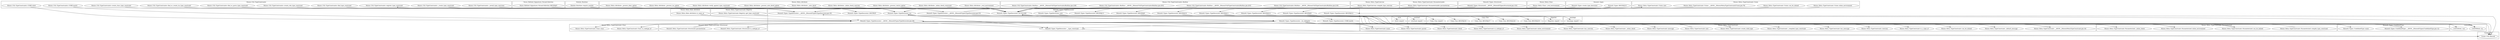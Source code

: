 digraph {
graph [overlap=false]
subgraph cluster_Moose_Meta_TypeConstraint_Parameterized {
	label="Moose::Meta::TypeConstraint::Parameterized";
	"Moose::Meta::TypeConstraint::Parameterized::compile_type_constraint";
	"Moose::Meta::TypeConstraint::Parameterized::_inline_check";
	"Moose::Meta::TypeConstraint::Parameterized::can_be_inlined";
	"Moose::Meta::TypeConstraint::Parameterized::inline_environment";
}
subgraph cluster_Scalar_Util {
	label="Scalar::Util";
	"Scalar::Util::blessed";
}
subgraph cluster_UNIVERSAL {
	label="UNIVERSAL";
	"UNIVERSAL::isa";
	"UNIVERSAL::can";
}
subgraph cluster_Moose_Meta_Class {
	label="Moose::Meta::Class";
	"Moose::Meta::Class::_eval_environment";
}
subgraph cluster_MooseX_Types {
	label="MooseX::Types";
	"MooseX::Types::create_type_decorator";
	"MooseX::Types::BEGIN@10";
}
subgraph cluster_warnings {
	label="warnings";
	"warnings::import";
}
subgraph cluster_MooseX_Types_TypeDecorator {
	label="MooseX::Types::TypeDecorator";
	"MooseX::Types::TypeDecorator::_try_delegate";
	"MooseX::Types::TypeDecorator::BEGIN@8";
	"MooseX::Types::TypeDecorator::__type_constraint";
	"MooseX::Types::TypeDecorator::BEGIN@16";
	"MooseX::Types::TypeDecorator::__ANON__[MooseX/Types/TypeDecorator.pm:53]";
	"MooseX::Types::TypeDecorator::BEGIN@11";
	"MooseX::Types::TypeDecorator::BEGIN@13";
	"MooseX::Types::TypeDecorator::CORE:match";
	"MooseX::Types::TypeDecorator::BEGIN@14";
	"MooseX::Types::TypeDecorator::BEGIN@9";
	"MooseX::Types::TypeDecorator::BEGIN@12";
	"MooseX::Types::TypeDecorator::DESTROY";
	"MooseX::Types::TypeDecorator::isa";
	"MooseX::Types::TypeDecorator::__ANON__[MooseX/Types/TypeDecorator.pm:29]";
	"MooseX::Types::TypeDecorator::new";
	"MooseX::Types::TypeDecorator::AUTOLOAD";
	"MooseX::Types::TypeDecorator::__ANON__[MooseX/Types/TypeDecorator.pm:30]";
}
subgraph cluster_Parse_Method_Signatures_ParamCollection {
	label="Parse::Method::Signatures::ParamCollection";
	"Parse::Method::Signatures::ParamCollection::BEGIN@5";
}
subgraph cluster_Moose_Meta_TypeConstraint_Registry {
	label="Moose::Meta::TypeConstraint::Registry";
	"Moose::Meta::TypeConstraint::Registry::get_type_constraint";
}
subgraph cluster_Module_Runtime {
	label="Module::Runtime";
	"Module::Runtime::require_module";
}
subgraph cluster_Exporter {
	label="Exporter";
	"Exporter::import";
}
subgraph cluster_Moose_Meta_Attribute {
	label="Moose::Meta::Attribute";
	"Moose::Meta::Attribute::verify_against_type_constraint";
	"Moose::Meta::Attribute::_eval_environment";
	"Moose::Meta::Attribute::_inline_check_constraint";
	"Moose::Meta::Attribute::_process_coerce_option";
	"Moose::Meta::Attribute::_inline_check_coercion";
	"Moose::Meta::Attribute::_process_isa_option";
	"Moose::Meta::Attribute::_auto_deref";
	"Moose::Meta::Attribute::_process_auto_deref_option";
	"Moose::Meta::Attribute::_process_does_option";
}
subgraph cluster_MooseX_Meta_TypeConstraint_Structured {
	label="MooseX::Meta::TypeConstraint::Structured";
	"MooseX::Meta::TypeConstraint::Structured::is_subtype_of";
	"MooseX::Meta::TypeConstraint::Structured::parameterize";
}
subgraph cluster_Moose_Util_TypeConstraints_Builtins {
	label="Moose::Util::TypeConstraints::Builtins";
	"Moose::Util::TypeConstraints::Builtins::__ANON__[Moose/Util/TypeConstraints/Builtins.pm:203]";
	"Moose::Util::TypeConstraints::Builtins::__ANON__[Moose/Util/TypeConstraints/Builtins.pm:253]";
	"Moose::Util::TypeConstraints::Builtins::__ANON__[Moose/Util/TypeConstraints/Builtins.pm:238]";
	"Moose::Util::TypeConstraints::Builtins::__ANON__[Moose/Util/TypeConstraints/Builtins.pm:218]";
}
subgraph cluster_Moose_Meta_TypeConstraint_Union {
	label="Moose::Meta::TypeConstraint::Union";
	"Moose::Meta::TypeConstraint::Union::inline_environment";
	"Moose::Meta::TypeConstraint::Union::new";
	"Moose::Meta::TypeConstraint::Union::can_be_inlined";
	"Moose::Meta::TypeConstraint::Union::__ANON__[Moose/Meta/TypeConstraint/Union.pm:78]";
}
subgraph cluster_Moose_Meta_TypeCoercion {
	label="Moose::Meta::TypeCoercion";
	"Moose::Meta::TypeCoercion::compile_type_coercion";
}
subgraph cluster_Moose_Meta_Role_Attribute {
	label="Moose::Meta::Role::Attribute";
	"Moose::Meta::Role::Attribute::is_same_as";
}
subgraph cluster_Moose_Meta_TypeConstraint_Class {
	label="Moose::Meta::TypeConstraint::Class";
	"Moose::Meta::TypeConstraint::Class::is_subtype_of";
	"Moose::Meta::TypeConstraint::Class::class";
}
subgraph cluster_overload {
	label="overload";
	"overload::import";
}
subgraph cluster_Moose_Meta_TypeConstraint {
	label="Moose::Meta::TypeConstraint";
	"Moose::Meta::TypeConstraint::__ANON__[Moose/Meta/TypeConstraint.pm:16]";
	"Moose::Meta::TypeConstraint::message";
	"Moose::Meta::TypeConstraint::_inline_check";
	"Moose::Meta::TypeConstraint::has_coercion";
	"Moose::Meta::TypeConstraint::inline_environment";
	"Moose::Meta::TypeConstraint::is_subtype_of";
	"Moose::Meta::TypeConstraint::check";
	"Moose::Meta::TypeConstraint::parent";
	"Moose::Meta::TypeConstraint::_default_message";
	"Moose::Meta::TypeConstraint::can_be_inlined";
	"Moose::Meta::TypeConstraint::is_a_type_of";
	"Moose::Meta::TypeConstraint::coercion";
	"Moose::Meta::TypeConstraint::has_message";
	"Moose::Meta::TypeConstraint::name";
	"Moose::Meta::TypeConstraint::_compiled_type_constraint";
	"Moose::Meta::TypeConstraint::create_child_type";
	"Moose::Meta::TypeConstraint::new";
}
subgraph cluster_Moose_Util_TypeConstraints {
	label="Moose::Util::TypeConstraints";
	"Moose::Util::TypeConstraints::_create_type_constraint";
	"Moose::Util::TypeConstraints::create_role_type_constraint";
	"Moose::Util::TypeConstraints::find_or_parse_type_constraint";
	"Moose::Util::TypeConstraints::find_or_create_isa_type_constraint";
	"Moose::Util::TypeConstraints::create_class_type_constraint";
	"Moose::Util::TypeConstraints::CORE:subst";
	"Moose::Util::TypeConstraints::CORE:match";
	"Moose::Util::TypeConstraints::find_type_constraint";
	"Moose::Util::TypeConstraints::_install_type_coercions";
	"Moose::Util::TypeConstraints::register_type_constraint";
}
subgraph cluster_Carp_Clan {
	label="Carp::Clan";
	"Carp::Clan::BEGIN@224";
	"Carp::Clan::BEGIN@17";
	"Carp::Clan::BEGIN@16";
	"Carp::Clan::import";
	"Carp::Clan::BEGIN@18";
}
subgraph cluster_Moose_Meta_TypeConstraint_Parameterizable {
	label="Moose::Meta::TypeConstraint::Parameterizable";
	"Moose::Meta::TypeConstraint::Parameterizable::parameterize";
}
subgraph cluster_strict {
	label="strict";
	"strict::import";
}
subgraph cluster_MooseX_Types_Structured {
	label="MooseX::Types::Structured";
	"MooseX::Types::Structured::__ANON__[MooseX/Types/Structured.pm:153]";
}
subgraph cluster_MooseX_Types_UndefinedType {
	label="MooseX::Types::UndefinedType";
	"MooseX::Types::UndefinedType::name";
	"MooseX::Types::UndefinedType::__ANON__[MooseX/Types/UndefinedType.pm:12]";
}
"Moose::Meta::TypeConstraint::Parameterized::compile_type_constraint" -> "MooseX::Types::TypeDecorator::isa";
"MooseX::Types::Structured::__ANON__[MooseX/Types/Structured.pm:153]" -> "MooseX::Types::TypeDecorator::isa";
"Moose::Meta::Attribute::_process_does_option" -> "MooseX::Types::TypeDecorator::isa";
"Moose::Util::TypeConstraints::find_type_constraint" -> "MooseX::Types::TypeDecorator::isa";
"Moose::Meta::Attribute::_process_isa_option" -> "MooseX::Types::TypeDecorator::isa";
"Moose::Meta::TypeConstraint::Parameterizable::parameterize" -> "MooseX::Types::TypeDecorator::isa";
"MooseX::Types::TypeDecorator::isa" -> "Scalar::Util::blessed";
"MooseX::Types::TypeDecorator::new" -> "Scalar::Util::blessed";
"MooseX::Types::TypeDecorator::__ANON__[MooseX/Types/TypeDecorator.pm:53]" -> "Scalar::Util::blessed";
"MooseX::Types::TypeDecorator::__type_constraint" -> "Scalar::Util::blessed";
"MooseX::Types::TypeDecorator::__ANON__[MooseX/Types/TypeDecorator.pm:29]" -> "Scalar::Util::blessed";
"MooseX::Types::TypeDecorator::BEGIN@11" -> "Carp::Clan::BEGIN@224";
"MooseX::Types::BEGIN@10" -> "MooseX::Types::TypeDecorator::BEGIN@16";
"MooseX::Types::TypeDecorator::new" -> "MooseX::Types::UndefinedType::__ANON__[MooseX/Types/UndefinedType.pm:12]";
"MooseX::Types::TypeDecorator::_try_delegate" -> "Moose::Meta::TypeConstraint::coercion";
"MooseX::Types::TypeDecorator::BEGIN@16" -> "overload::import";
"MooseX::Types::TypeDecorator::_try_delegate" -> "Moose::Meta::TypeConstraint::is_subtype_of";
"MooseX::Types::TypeDecorator::_try_delegate" -> "Moose::Meta::TypeConstraint::inline_environment";
"MooseX::Types::TypeDecorator::_try_delegate" -> "Moose::Meta::TypeConstraint::_compiled_type_constraint";
"MooseX::Types::TypeDecorator::BEGIN@11" -> "Carp::Clan::BEGIN@18";
"Module::Runtime::require_module" -> "MooseX::Types::TypeDecorator::DESTROY";
"Parse::Method::Signatures::ParamCollection::BEGIN@5" -> "MooseX::Types::TypeDecorator::DESTROY";
"MooseX::Types::TypeDecorator::BEGIN@11" -> "Carp::Clan::import";
"MooseX::Types::BEGIN@10" -> "MooseX::Types::TypeDecorator::BEGIN@14";
"MooseX::Types::TypeDecorator::__ANON__[MooseX/Types/TypeDecorator.pm:53]" -> "Moose::Meta::TypeConstraint::Union::new";
"MooseX::Types::TypeDecorator::_try_delegate" -> "Moose::Meta::TypeConstraint::is_a_type_of";
"MooseX::Types::BEGIN@10" -> "MooseX::Types::TypeDecorator::BEGIN@9";
"MooseX::Types::BEGIN@10" -> "MooseX::Types::TypeDecorator::BEGIN@12";
"MooseX::Types::TypeDecorator::_try_delegate" -> "Moose::Meta::TypeConstraint::Parameterized::_inline_check";
"MooseX::Types::TypeDecorator::_try_delegate" -> "Moose::Meta::TypeConstraint::create_child_type";
"MooseX::Types::TypeDecorator::_try_delegate" -> "MooseX::Meta::TypeConstraint::Structured::is_subtype_of";
"MooseX::Types::TypeDecorator::_try_delegate" -> "Moose::Meta::TypeConstraint::Parameterized::inline_environment";
"MooseX::Types::create_type_decorator" -> "MooseX::Types::TypeDecorator::new";
"MooseX::Types::BEGIN@10" -> "MooseX::Types::TypeDecorator::BEGIN@8";
"MooseX::Types::TypeDecorator::AUTOLOAD" -> "MooseX::Types::TypeDecorator::CORE:match";
"MooseX::Types::TypeDecorator::__ANON__[MooseX/Types/TypeDecorator.pm:29]" -> "MooseX::Types::UndefinedType::name";
"MooseX::Types::TypeDecorator::_try_delegate" -> "Moose::Meta::TypeConstraint::can_be_inlined";
"Moose::Util::TypeConstraints::create_class_type_constraint" -> "MooseX::Types::TypeDecorator::__ANON__[MooseX/Types/TypeDecorator.pm:30]";
"MooseX::Types::Structured::__ANON__[MooseX/Types/Structured.pm:153]" -> "MooseX::Types::TypeDecorator::__ANON__[MooseX/Types/TypeDecorator.pm:30]";
"Moose::Util::TypeConstraints::_create_type_constraint" -> "MooseX::Types::TypeDecorator::__ANON__[MooseX/Types/TypeDecorator.pm:30]";
"Moose::Util::TypeConstraints::create_role_type_constraint" -> "MooseX::Types::TypeDecorator::__ANON__[MooseX/Types/TypeDecorator.pm:30]";
"Moose::Meta::TypeConstraint::new" -> "MooseX::Types::TypeDecorator::__ANON__[MooseX/Types/TypeDecorator.pm:30]";
"Moose::Util::TypeConstraints::find_or_create_isa_type_constraint" -> "MooseX::Types::TypeDecorator::__ANON__[MooseX/Types/TypeDecorator.pm:30]";
"Moose::Util::TypeConstraints::find_or_parse_type_constraint" -> "MooseX::Types::TypeDecorator::__ANON__[MooseX/Types/TypeDecorator.pm:30]";
"MooseX::Types::TypeDecorator::BEGIN@8" -> "strict::import";
"MooseX::Types::TypeDecorator::_try_delegate" -> "Moose::Meta::TypeConstraint::_default_message";
"MooseX::Types::TypeDecorator::_try_delegate" -> "Moose::Meta::TypeConstraint::has_coercion";
"MooseX::Types::TypeDecorator::_try_delegate" -> "MooseX::Types::TypeDecorator::__type_constraint";
"MooseX::Types::TypeDecorator::__ANON__[MooseX/Types/TypeDecorator.pm:29]" -> "MooseX::Types::TypeDecorator::__type_constraint";
"MooseX::Types::TypeDecorator::isa" -> "MooseX::Types::TypeDecorator::__type_constraint";
"MooseX::Types::TypeDecorator::_try_delegate" -> "Moose::Meta::TypeConstraint::Class::is_subtype_of";
"MooseX::Types::TypeDecorator::BEGIN@11" -> "Carp::Clan::BEGIN@17";
"Moose::Util::TypeConstraints::CORE:subst" -> "MooseX::Types::TypeDecorator::__ANON__[MooseX/Types/TypeDecorator.pm:29]";
"MooseX::Meta::TypeConstraint::Structured::parameterize" -> "MooseX::Types::TypeDecorator::__ANON__[MooseX/Types/TypeDecorator.pm:29]";
"Moose::Util::TypeConstraints::CORE:match" -> "MooseX::Types::TypeDecorator::__ANON__[MooseX/Types/TypeDecorator.pm:29]";
"Moose::Meta::TypeConstraint::new" -> "MooseX::Types::TypeDecorator::__ANON__[MooseX/Types/TypeDecorator.pm:29]";
"Moose::Meta::TypeConstraint::Registry::get_type_constraint" -> "MooseX::Types::TypeDecorator::__ANON__[MooseX/Types/TypeDecorator.pm:29]";
"Moose::Meta::Role::Attribute::is_same_as" -> "MooseX::Types::TypeDecorator::__ANON__[MooseX/Types/TypeDecorator.pm:29]";
"MooseX::Types::TypeDecorator::BEGIN@14" -> "Exporter::import";
"MooseX::Types::TypeDecorator::_try_delegate" -> "UNIVERSAL::can";
"MooseX::Types::TypeDecorator::BEGIN@9" -> "warnings::import";
"Module::Runtime::require_module" -> "MooseX::Types::TypeDecorator::__ANON__[MooseX/Types/TypeDecorator.pm:53]";
"MooseX::Types::TypeDecorator::AUTOLOAD" -> "MooseX::Types::TypeDecorator::_try_delegate";
"MooseX::Types::TypeDecorator::isa" -> "MooseX::Types::TypeDecorator::_try_delegate";
"MooseX::Types::TypeDecorator::_try_delegate" -> "Moose::Meta::TypeConstraint::message";
"MooseX::Types::TypeDecorator::_try_delegate" -> "Moose::Meta::TypeConstraint::Class::class";
"MooseX::Types::TypeDecorator::isa" -> "UNIVERSAL::isa";
"MooseX::Types::TypeDecorator::_try_delegate" -> "UNIVERSAL::isa";
"MooseX::Types::TypeDecorator::new" -> "UNIVERSAL::isa";
"MooseX::Types::TypeDecorator::_try_delegate" -> "Moose::Meta::TypeConstraint::parent";
"MooseX::Types::TypeDecorator::_try_delegate" -> "Moose::Meta::TypeConstraint::_inline_check";
"MooseX::Types::BEGIN@10" -> "MooseX::Types::TypeDecorator::BEGIN@13";
"MooseX::Types::TypeDecorator::_try_delegate" -> "Moose::Meta::TypeConstraint::Parameterized::can_be_inlined";
"MooseX::Types::TypeDecorator::__ANON__[MooseX/Types/TypeDecorator.pm:53]" -> "Moose::Util::TypeConstraints::register_type_constraint";
"MooseX::Types::BEGIN@10" -> "MooseX::Types::TypeDecorator::BEGIN@11";
"MooseX::Types::TypeDecorator::_try_delegate" -> "Moose::Meta::TypeConstraint::name";
"MooseX::Types::TypeDecorator::__ANON__[MooseX/Types/TypeDecorator.pm:29]" -> "Moose::Meta::TypeConstraint::name";
"MooseX::Types::TypeDecorator::_try_delegate" -> "Moose::Meta::TypeConstraint::check";
"MooseX::Types::TypeDecorator::_try_delegate" -> "Moose::Meta::TypeConstraint::__ANON__[Moose/Meta/TypeConstraint.pm:16]";
"MooseX::Types::TypeDecorator::new" -> "Moose::Meta::TypeConstraint::__ANON__[Moose/Meta/TypeConstraint.pm:16]";
"MooseX::Types::TypeDecorator::_try_delegate" -> "Moose::Meta::TypeConstraint::has_message";
"MooseX::Types::TypeDecorator::BEGIN@11" -> "Carp::Clan::BEGIN@16";
"Moose::Meta::Attribute::_eval_environment" -> "MooseX::Types::TypeDecorator::AUTOLOAD";
"Moose::Util::TypeConstraints::Builtins::__ANON__[Moose/Util/TypeConstraints/Builtins.pm:203]" -> "MooseX::Types::TypeDecorator::AUTOLOAD";
"Moose::Meta::Attribute::_process_coerce_option" -> "MooseX::Types::TypeDecorator::AUTOLOAD";
"Moose::Meta::TypeConstraint::Union::new" -> "MooseX::Types::TypeDecorator::AUTOLOAD";
"Moose::Util::TypeConstraints::Builtins::__ANON__[Moose/Util/TypeConstraints/Builtins.pm:238]" -> "MooseX::Types::TypeDecorator::AUTOLOAD";
"Moose::Meta::TypeCoercion::compile_type_coercion" -> "MooseX::Types::TypeDecorator::AUTOLOAD";
"Moose::Meta::TypeConstraint::Union::inline_environment" -> "MooseX::Types::TypeDecorator::AUTOLOAD";
"Moose::Meta::TypeConstraint::Parameterized::can_be_inlined" -> "MooseX::Types::TypeDecorator::AUTOLOAD";
"Moose::Meta::TypeConstraint::Union::__ANON__[Moose/Meta/TypeConstraint/Union.pm:78]" -> "MooseX::Types::TypeDecorator::AUTOLOAD";
"Moose::Meta::Attribute::verify_against_type_constraint" -> "MooseX::Types::TypeDecorator::AUTOLOAD";
"Moose::Meta::Attribute::_inline_check_constraint" -> "MooseX::Types::TypeDecorator::AUTOLOAD";
"Moose::Util::TypeConstraints::_create_type_constraint" -> "MooseX::Types::TypeDecorator::AUTOLOAD";
"Moose::Meta::Attribute::_inline_check_coercion" -> "MooseX::Types::TypeDecorator::AUTOLOAD";
"Moose::Meta::Class::_eval_environment" -> "MooseX::Types::TypeDecorator::AUTOLOAD";
"Moose::Util::TypeConstraints::Builtins::__ANON__[Moose/Util/TypeConstraints/Builtins.pm:253]" -> "MooseX::Types::TypeDecorator::AUTOLOAD";
"Moose::Util::TypeConstraints::Builtins::__ANON__[Moose/Util/TypeConstraints/Builtins.pm:218]" -> "MooseX::Types::TypeDecorator::AUTOLOAD";
"Moose::Meta::TypeConstraint::Parameterizable::parameterize" -> "MooseX::Types::TypeDecorator::AUTOLOAD";
"Moose::Meta::TypeConstraint::Parameterized::inline_environment" -> "MooseX::Types::TypeDecorator::AUTOLOAD";
"Moose::Meta::Attribute::_auto_deref" -> "MooseX::Types::TypeDecorator::AUTOLOAD";
"Moose::Meta::TypeConstraint::Union::can_be_inlined" -> "MooseX::Types::TypeDecorator::AUTOLOAD";
"Moose::Meta::Attribute::_process_auto_deref_option" -> "MooseX::Types::TypeDecorator::AUTOLOAD";
"Moose::Util::TypeConstraints::_install_type_coercions" -> "MooseX::Types::TypeDecorator::AUTOLOAD";
}
